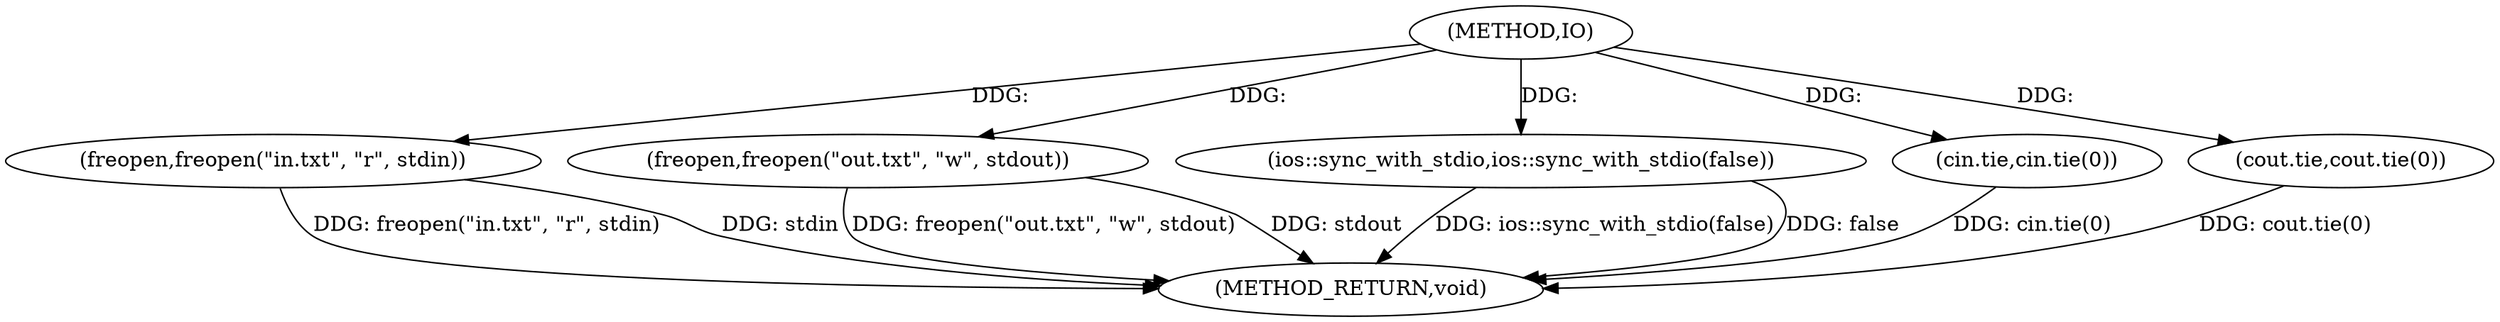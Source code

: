 digraph "IO" {  
"1000105" [label = "(METHOD,IO)" ]
"1000121" [label = "(METHOD_RETURN,void)" ]
"1000107" [label = "(freopen,freopen(\"in.txt\", \"r\", stdin))" ]
"1000111" [label = "(freopen,freopen(\"out.txt\", \"w\", stdout))" ]
"1000115" [label = "(ios::sync_with_stdio,ios::sync_with_stdio(false))" ]
"1000117" [label = "(cin.tie,cin.tie(0))" ]
"1000119" [label = "(cout.tie,cout.tie(0))" ]
  "1000107" -> "1000121"  [ label = "DDG: freopen(\"in.txt\", \"r\", stdin)"] 
  "1000111" -> "1000121"  [ label = "DDG: freopen(\"out.txt\", \"w\", stdout)"] 
  "1000115" -> "1000121"  [ label = "DDG: ios::sync_with_stdio(false)"] 
  "1000117" -> "1000121"  [ label = "DDG: cin.tie(0)"] 
  "1000119" -> "1000121"  [ label = "DDG: cout.tie(0)"] 
  "1000111" -> "1000121"  [ label = "DDG: stdout"] 
  "1000115" -> "1000121"  [ label = "DDG: false"] 
  "1000107" -> "1000121"  [ label = "DDG: stdin"] 
  "1000105" -> "1000107"  [ label = "DDG: "] 
  "1000105" -> "1000111"  [ label = "DDG: "] 
  "1000105" -> "1000115"  [ label = "DDG: "] 
  "1000105" -> "1000117"  [ label = "DDG: "] 
  "1000105" -> "1000119"  [ label = "DDG: "] 
}
